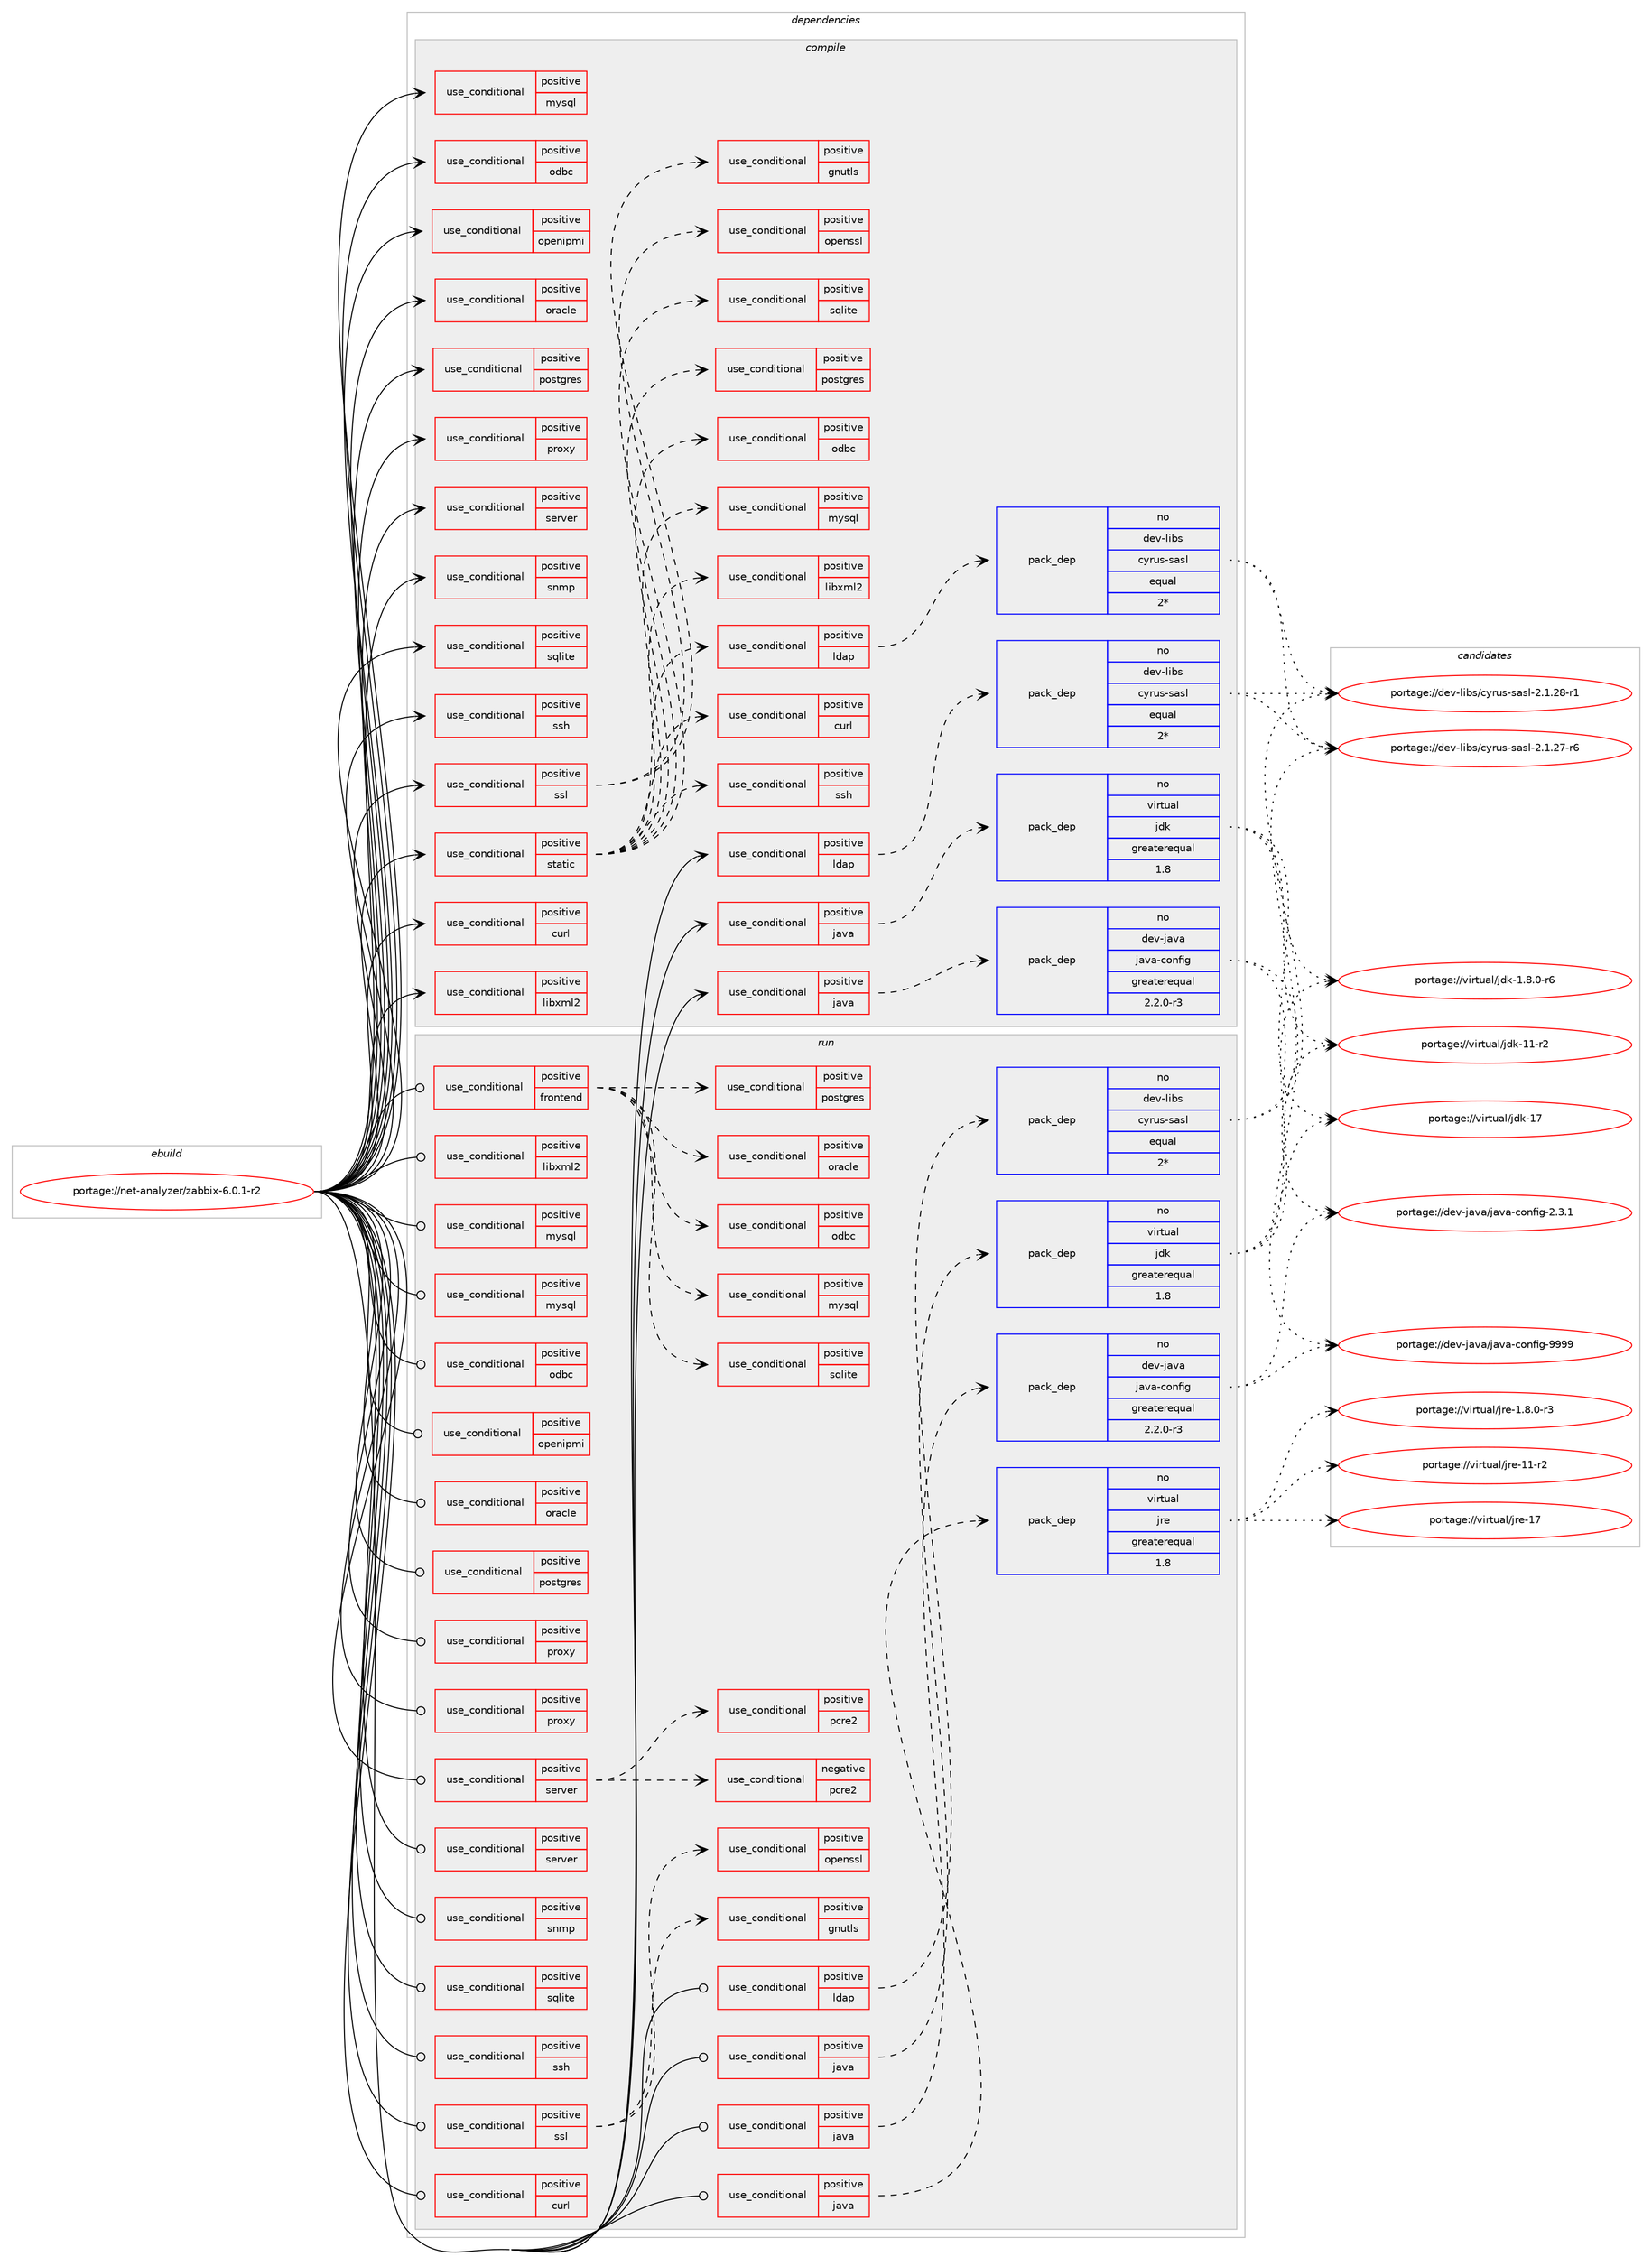 digraph prolog {

# *************
# Graph options
# *************

newrank=true;
concentrate=true;
compound=true;
graph [rankdir=LR,fontname=Helvetica,fontsize=10,ranksep=1.5];#, ranksep=2.5, nodesep=0.2];
edge  [arrowhead=vee];
node  [fontname=Helvetica,fontsize=10];

# **********
# The ebuild
# **********

subgraph cluster_leftcol {
color=gray;
label=<<i>ebuild</i>>;
id [label="portage://net-analyzer/zabbix-6.0.1-r2", color=red, width=4, href="../net-analyzer/zabbix-6.0.1-r2.svg"];
}

# ****************
# The dependencies
# ****************

subgraph cluster_midcol {
color=gray;
label=<<i>dependencies</i>>;
subgraph cluster_compile {
fillcolor="#eeeeee";
style=filled;
label=<<i>compile</i>>;
subgraph cond58 {
dependency91 [label=<<TABLE BORDER="0" CELLBORDER="1" CELLSPACING="0" CELLPADDING="4"><TR><TD ROWSPAN="3" CELLPADDING="10">use_conditional</TD></TR><TR><TD>positive</TD></TR><TR><TD>curl</TD></TR></TABLE>>, shape=none, color=red];
# *** BEGIN UNKNOWN DEPENDENCY TYPE (TODO) ***
# dependency91 -> package_dependency(portage://net-analyzer/zabbix-6.0.1-r2,install,no,net-misc,curl,none,[,,],[],[])
# *** END UNKNOWN DEPENDENCY TYPE (TODO) ***

}
id:e -> dependency91:w [weight=20,style="solid",arrowhead="vee"];
subgraph cond59 {
dependency92 [label=<<TABLE BORDER="0" CELLBORDER="1" CELLSPACING="0" CELLPADDING="4"><TR><TD ROWSPAN="3" CELLPADDING="10">use_conditional</TD></TR><TR><TD>positive</TD></TR><TR><TD>java</TD></TR></TABLE>>, shape=none, color=red];
subgraph pack31 {
dependency93 [label=<<TABLE BORDER="0" CELLBORDER="1" CELLSPACING="0" CELLPADDING="4" WIDTH="220"><TR><TD ROWSPAN="6" CELLPADDING="30">pack_dep</TD></TR><TR><TD WIDTH="110">no</TD></TR><TR><TD>dev-java</TD></TR><TR><TD>java-config</TD></TR><TR><TD>greaterequal</TD></TR><TR><TD>2.2.0-r3</TD></TR></TABLE>>, shape=none, color=blue];
}
dependency92:e -> dependency93:w [weight=20,style="dashed",arrowhead="vee"];
}
id:e -> dependency92:w [weight=20,style="solid",arrowhead="vee"];
subgraph cond60 {
dependency94 [label=<<TABLE BORDER="0" CELLBORDER="1" CELLSPACING="0" CELLPADDING="4"><TR><TD ROWSPAN="3" CELLPADDING="10">use_conditional</TD></TR><TR><TD>positive</TD></TR><TR><TD>java</TD></TR></TABLE>>, shape=none, color=red];
subgraph pack32 {
dependency95 [label=<<TABLE BORDER="0" CELLBORDER="1" CELLSPACING="0" CELLPADDING="4" WIDTH="220"><TR><TD ROWSPAN="6" CELLPADDING="30">pack_dep</TD></TR><TR><TD WIDTH="110">no</TD></TR><TR><TD>virtual</TD></TR><TR><TD>jdk</TD></TR><TR><TD>greaterequal</TD></TR><TR><TD>1.8</TD></TR></TABLE>>, shape=none, color=blue];
}
dependency94:e -> dependency95:w [weight=20,style="dashed",arrowhead="vee"];
}
id:e -> dependency94:w [weight=20,style="solid",arrowhead="vee"];
subgraph cond61 {
dependency96 [label=<<TABLE BORDER="0" CELLBORDER="1" CELLSPACING="0" CELLPADDING="4"><TR><TD ROWSPAN="3" CELLPADDING="10">use_conditional</TD></TR><TR><TD>positive</TD></TR><TR><TD>ldap</TD></TR></TABLE>>, shape=none, color=red];
subgraph pack33 {
dependency97 [label=<<TABLE BORDER="0" CELLBORDER="1" CELLSPACING="0" CELLPADDING="4" WIDTH="220"><TR><TD ROWSPAN="6" CELLPADDING="30">pack_dep</TD></TR><TR><TD WIDTH="110">no</TD></TR><TR><TD>dev-libs</TD></TR><TR><TD>cyrus-sasl</TD></TR><TR><TD>equal</TD></TR><TR><TD>2*</TD></TR></TABLE>>, shape=none, color=blue];
}
dependency96:e -> dependency97:w [weight=20,style="dashed",arrowhead="vee"];
# *** BEGIN UNKNOWN DEPENDENCY TYPE (TODO) ***
# dependency96 -> package_dependency(portage://net-analyzer/zabbix-6.0.1-r2,install,no,net-libs,gnutls,none,[,,],[],[])
# *** END UNKNOWN DEPENDENCY TYPE (TODO) ***

# *** BEGIN UNKNOWN DEPENDENCY TYPE (TODO) ***
# dependency96 -> package_dependency(portage://net-analyzer/zabbix-6.0.1-r2,install,no,net-nds,openldap,none,[,,],[],[])
# *** END UNKNOWN DEPENDENCY TYPE (TODO) ***

}
id:e -> dependency96:w [weight=20,style="solid",arrowhead="vee"];
subgraph cond62 {
dependency98 [label=<<TABLE BORDER="0" CELLBORDER="1" CELLSPACING="0" CELLPADDING="4"><TR><TD ROWSPAN="3" CELLPADDING="10">use_conditional</TD></TR><TR><TD>positive</TD></TR><TR><TD>libxml2</TD></TR></TABLE>>, shape=none, color=red];
# *** BEGIN UNKNOWN DEPENDENCY TYPE (TODO) ***
# dependency98 -> package_dependency(portage://net-analyzer/zabbix-6.0.1-r2,install,no,dev-libs,libxml2,none,[,,],[],[])
# *** END UNKNOWN DEPENDENCY TYPE (TODO) ***

}
id:e -> dependency98:w [weight=20,style="solid",arrowhead="vee"];
subgraph cond63 {
dependency99 [label=<<TABLE BORDER="0" CELLBORDER="1" CELLSPACING="0" CELLPADDING="4"><TR><TD ROWSPAN="3" CELLPADDING="10">use_conditional</TD></TR><TR><TD>positive</TD></TR><TR><TD>mysql</TD></TR></TABLE>>, shape=none, color=red];
# *** BEGIN UNKNOWN DEPENDENCY TYPE (TODO) ***
# dependency99 -> package_dependency(portage://net-analyzer/zabbix-6.0.1-r2,install,no,dev-db,mysql-connector-c,none,[,,],[],[])
# *** END UNKNOWN DEPENDENCY TYPE (TODO) ***

}
id:e -> dependency99:w [weight=20,style="solid",arrowhead="vee"];
subgraph cond64 {
dependency100 [label=<<TABLE BORDER="0" CELLBORDER="1" CELLSPACING="0" CELLPADDING="4"><TR><TD ROWSPAN="3" CELLPADDING="10">use_conditional</TD></TR><TR><TD>positive</TD></TR><TR><TD>odbc</TD></TR></TABLE>>, shape=none, color=red];
# *** BEGIN UNKNOWN DEPENDENCY TYPE (TODO) ***
# dependency100 -> package_dependency(portage://net-analyzer/zabbix-6.0.1-r2,install,no,dev-db,unixODBC,none,[,,],[],[])
# *** END UNKNOWN DEPENDENCY TYPE (TODO) ***

}
id:e -> dependency100:w [weight=20,style="solid",arrowhead="vee"];
subgraph cond65 {
dependency101 [label=<<TABLE BORDER="0" CELLBORDER="1" CELLSPACING="0" CELLPADDING="4"><TR><TD ROWSPAN="3" CELLPADDING="10">use_conditional</TD></TR><TR><TD>positive</TD></TR><TR><TD>openipmi</TD></TR></TABLE>>, shape=none, color=red];
# *** BEGIN UNKNOWN DEPENDENCY TYPE (TODO) ***
# dependency101 -> package_dependency(portage://net-analyzer/zabbix-6.0.1-r2,install,no,sys-libs,openipmi,none,[,,],[],[])
# *** END UNKNOWN DEPENDENCY TYPE (TODO) ***

}
id:e -> dependency101:w [weight=20,style="solid",arrowhead="vee"];
subgraph cond66 {
dependency102 [label=<<TABLE BORDER="0" CELLBORDER="1" CELLSPACING="0" CELLPADDING="4"><TR><TD ROWSPAN="3" CELLPADDING="10">use_conditional</TD></TR><TR><TD>positive</TD></TR><TR><TD>oracle</TD></TR></TABLE>>, shape=none, color=red];
# *** BEGIN UNKNOWN DEPENDENCY TYPE (TODO) ***
# dependency102 -> package_dependency(portage://net-analyzer/zabbix-6.0.1-r2,install,no,dev-db,oracle-instantclient,none,[,,],[],[use(enable(odbc),none),use(enable(sdk),none)])
# *** END UNKNOWN DEPENDENCY TYPE (TODO) ***

}
id:e -> dependency102:w [weight=20,style="solid",arrowhead="vee"];
subgraph cond67 {
dependency103 [label=<<TABLE BORDER="0" CELLBORDER="1" CELLSPACING="0" CELLPADDING="4"><TR><TD ROWSPAN="3" CELLPADDING="10">use_conditional</TD></TR><TR><TD>positive</TD></TR><TR><TD>postgres</TD></TR></TABLE>>, shape=none, color=red];
# *** BEGIN UNKNOWN DEPENDENCY TYPE (TODO) ***
# dependency103 -> package_dependency(portage://net-analyzer/zabbix-6.0.1-r2,install,no,dev-db,postgresql,none,[,,],any_different_slot,[])
# *** END UNKNOWN DEPENDENCY TYPE (TODO) ***

}
id:e -> dependency103:w [weight=20,style="solid",arrowhead="vee"];
subgraph cond68 {
dependency104 [label=<<TABLE BORDER="0" CELLBORDER="1" CELLSPACING="0" CELLPADDING="4"><TR><TD ROWSPAN="3" CELLPADDING="10">use_conditional</TD></TR><TR><TD>positive</TD></TR><TR><TD>proxy</TD></TR></TABLE>>, shape=none, color=red];
# *** BEGIN UNKNOWN DEPENDENCY TYPE (TODO) ***
# dependency104 -> package_dependency(portage://net-analyzer/zabbix-6.0.1-r2,install,no,sys-libs,zlib,none,[,,],[],[])
# *** END UNKNOWN DEPENDENCY TYPE (TODO) ***

}
id:e -> dependency104:w [weight=20,style="solid",arrowhead="vee"];
subgraph cond69 {
dependency105 [label=<<TABLE BORDER="0" CELLBORDER="1" CELLSPACING="0" CELLPADDING="4"><TR><TD ROWSPAN="3" CELLPADDING="10">use_conditional</TD></TR><TR><TD>positive</TD></TR><TR><TD>server</TD></TR></TABLE>>, shape=none, color=red];
# *** BEGIN UNKNOWN DEPENDENCY TYPE (TODO) ***
# dependency105 -> package_dependency(portage://net-analyzer/zabbix-6.0.1-r2,install,no,dev-libs,libevent,none,[,,],[],[])
# *** END UNKNOWN DEPENDENCY TYPE (TODO) ***

# *** BEGIN UNKNOWN DEPENDENCY TYPE (TODO) ***
# dependency105 -> package_dependency(portage://net-analyzer/zabbix-6.0.1-r2,install,no,sys-libs,zlib,none,[,,],[],[])
# *** END UNKNOWN DEPENDENCY TYPE (TODO) ***

}
id:e -> dependency105:w [weight=20,style="solid",arrowhead="vee"];
subgraph cond70 {
dependency106 [label=<<TABLE BORDER="0" CELLBORDER="1" CELLSPACING="0" CELLPADDING="4"><TR><TD ROWSPAN="3" CELLPADDING="10">use_conditional</TD></TR><TR><TD>positive</TD></TR><TR><TD>snmp</TD></TR></TABLE>>, shape=none, color=red];
# *** BEGIN UNKNOWN DEPENDENCY TYPE (TODO) ***
# dependency106 -> package_dependency(portage://net-analyzer/zabbix-6.0.1-r2,install,no,net-analyzer,net-snmp,none,[,,],any_same_slot,[])
# *** END UNKNOWN DEPENDENCY TYPE (TODO) ***

}
id:e -> dependency106:w [weight=20,style="solid",arrowhead="vee"];
subgraph cond71 {
dependency107 [label=<<TABLE BORDER="0" CELLBORDER="1" CELLSPACING="0" CELLPADDING="4"><TR><TD ROWSPAN="3" CELLPADDING="10">use_conditional</TD></TR><TR><TD>positive</TD></TR><TR><TD>sqlite</TD></TR></TABLE>>, shape=none, color=red];
# *** BEGIN UNKNOWN DEPENDENCY TYPE (TODO) ***
# dependency107 -> package_dependency(portage://net-analyzer/zabbix-6.0.1-r2,install,no,dev-db,sqlite,none,[,,],[],[])
# *** END UNKNOWN DEPENDENCY TYPE (TODO) ***

}
id:e -> dependency107:w [weight=20,style="solid",arrowhead="vee"];
subgraph cond72 {
dependency108 [label=<<TABLE BORDER="0" CELLBORDER="1" CELLSPACING="0" CELLPADDING="4"><TR><TD ROWSPAN="3" CELLPADDING="10">use_conditional</TD></TR><TR><TD>positive</TD></TR><TR><TD>ssh</TD></TR></TABLE>>, shape=none, color=red];
# *** BEGIN UNKNOWN DEPENDENCY TYPE (TODO) ***
# dependency108 -> package_dependency(portage://net-analyzer/zabbix-6.0.1-r2,install,no,net-libs,libssh2,none,[,,],[],[])
# *** END UNKNOWN DEPENDENCY TYPE (TODO) ***

}
id:e -> dependency108:w [weight=20,style="solid",arrowhead="vee"];
subgraph cond73 {
dependency109 [label=<<TABLE BORDER="0" CELLBORDER="1" CELLSPACING="0" CELLPADDING="4"><TR><TD ROWSPAN="3" CELLPADDING="10">use_conditional</TD></TR><TR><TD>positive</TD></TR><TR><TD>ssl</TD></TR></TABLE>>, shape=none, color=red];
subgraph cond74 {
dependency110 [label=<<TABLE BORDER="0" CELLBORDER="1" CELLSPACING="0" CELLPADDING="4"><TR><TD ROWSPAN="3" CELLPADDING="10">use_conditional</TD></TR><TR><TD>positive</TD></TR><TR><TD>gnutls</TD></TR></TABLE>>, shape=none, color=red];
# *** BEGIN UNKNOWN DEPENDENCY TYPE (TODO) ***
# dependency110 -> package_dependency(portage://net-analyzer/zabbix-6.0.1-r2,install,no,net-libs,gnutls,none,[,,],[slot(0),equal],[])
# *** END UNKNOWN DEPENDENCY TYPE (TODO) ***

}
dependency109:e -> dependency110:w [weight=20,style="dashed",arrowhead="vee"];
subgraph cond75 {
dependency111 [label=<<TABLE BORDER="0" CELLBORDER="1" CELLSPACING="0" CELLPADDING="4"><TR><TD ROWSPAN="3" CELLPADDING="10">use_conditional</TD></TR><TR><TD>positive</TD></TR><TR><TD>openssl</TD></TR></TABLE>>, shape=none, color=red];
# *** BEGIN UNKNOWN DEPENDENCY TYPE (TODO) ***
# dependency111 -> package_dependency(portage://net-analyzer/zabbix-6.0.1-r2,install,no,dev-libs,openssl,none,[,,],any_same_slot,[use(disable(bindist),negative)])
# *** END UNKNOWN DEPENDENCY TYPE (TODO) ***

}
dependency109:e -> dependency111:w [weight=20,style="dashed",arrowhead="vee"];
}
id:e -> dependency109:w [weight=20,style="solid",arrowhead="vee"];
subgraph cond76 {
dependency112 [label=<<TABLE BORDER="0" CELLBORDER="1" CELLSPACING="0" CELLPADDING="4"><TR><TD ROWSPAN="3" CELLPADDING="10">use_conditional</TD></TR><TR><TD>positive</TD></TR><TR><TD>static</TD></TR></TABLE>>, shape=none, color=red];
subgraph cond77 {
dependency113 [label=<<TABLE BORDER="0" CELLBORDER="1" CELLSPACING="0" CELLPADDING="4"><TR><TD ROWSPAN="3" CELLPADDING="10">use_conditional</TD></TR><TR><TD>positive</TD></TR><TR><TD>curl</TD></TR></TABLE>>, shape=none, color=red];
# *** BEGIN UNKNOWN DEPENDENCY TYPE (TODO) ***
# dependency113 -> package_dependency(portage://net-analyzer/zabbix-6.0.1-r2,install,no,net-misc,curl,none,[,,],[],[use(enable(static-libs),none)])
# *** END UNKNOWN DEPENDENCY TYPE (TODO) ***

}
dependency112:e -> dependency113:w [weight=20,style="dashed",arrowhead="vee"];
subgraph cond78 {
dependency114 [label=<<TABLE BORDER="0" CELLBORDER="1" CELLSPACING="0" CELLPADDING="4"><TR><TD ROWSPAN="3" CELLPADDING="10">use_conditional</TD></TR><TR><TD>positive</TD></TR><TR><TD>ldap</TD></TR></TABLE>>, shape=none, color=red];
subgraph pack34 {
dependency115 [label=<<TABLE BORDER="0" CELLBORDER="1" CELLSPACING="0" CELLPADDING="4" WIDTH="220"><TR><TD ROWSPAN="6" CELLPADDING="30">pack_dep</TD></TR><TR><TD WIDTH="110">no</TD></TR><TR><TD>dev-libs</TD></TR><TR><TD>cyrus-sasl</TD></TR><TR><TD>equal</TD></TR><TR><TD>2*</TD></TR></TABLE>>, shape=none, color=blue];
}
dependency114:e -> dependency115:w [weight=20,style="dashed",arrowhead="vee"];
# *** BEGIN UNKNOWN DEPENDENCY TYPE (TODO) ***
# dependency114 -> package_dependency(portage://net-analyzer/zabbix-6.0.1-r2,install,no,net-libs,gnutls,none,[,,],[],[use(enable(static-libs),none)])
# *** END UNKNOWN DEPENDENCY TYPE (TODO) ***

# *** BEGIN UNKNOWN DEPENDENCY TYPE (TODO) ***
# dependency114 -> package_dependency(portage://net-analyzer/zabbix-6.0.1-r2,install,no,net-nds,openldap,none,[,,],[],[use(enable(static-libs),none)])
# *** END UNKNOWN DEPENDENCY TYPE (TODO) ***

}
dependency112:e -> dependency114:w [weight=20,style="dashed",arrowhead="vee"];
subgraph cond79 {
dependency116 [label=<<TABLE BORDER="0" CELLBORDER="1" CELLSPACING="0" CELLPADDING="4"><TR><TD ROWSPAN="3" CELLPADDING="10">use_conditional</TD></TR><TR><TD>positive</TD></TR><TR><TD>libxml2</TD></TR></TABLE>>, shape=none, color=red];
# *** BEGIN UNKNOWN DEPENDENCY TYPE (TODO) ***
# dependency116 -> package_dependency(portage://net-analyzer/zabbix-6.0.1-r2,install,no,dev-libs,libxml2,none,[,,],[],[use(enable(static-libs),none)])
# *** END UNKNOWN DEPENDENCY TYPE (TODO) ***

}
dependency112:e -> dependency116:w [weight=20,style="dashed",arrowhead="vee"];
subgraph cond80 {
dependency117 [label=<<TABLE BORDER="0" CELLBORDER="1" CELLSPACING="0" CELLPADDING="4"><TR><TD ROWSPAN="3" CELLPADDING="10">use_conditional</TD></TR><TR><TD>positive</TD></TR><TR><TD>mysql</TD></TR></TABLE>>, shape=none, color=red];
# *** BEGIN UNKNOWN DEPENDENCY TYPE (TODO) ***
# dependency117 -> package_dependency(portage://net-analyzer/zabbix-6.0.1-r2,install,no,dev-db,mysql-connector-c,none,[,,],[],[use(enable(static-libs),none)])
# *** END UNKNOWN DEPENDENCY TYPE (TODO) ***

}
dependency112:e -> dependency117:w [weight=20,style="dashed",arrowhead="vee"];
subgraph cond81 {
dependency118 [label=<<TABLE BORDER="0" CELLBORDER="1" CELLSPACING="0" CELLPADDING="4"><TR><TD ROWSPAN="3" CELLPADDING="10">use_conditional</TD></TR><TR><TD>positive</TD></TR><TR><TD>odbc</TD></TR></TABLE>>, shape=none, color=red];
# *** BEGIN UNKNOWN DEPENDENCY TYPE (TODO) ***
# dependency118 -> package_dependency(portage://net-analyzer/zabbix-6.0.1-r2,install,no,dev-db,unixODBC,none,[,,],[],[use(enable(static-libs),none)])
# *** END UNKNOWN DEPENDENCY TYPE (TODO) ***

}
dependency112:e -> dependency118:w [weight=20,style="dashed",arrowhead="vee"];
subgraph cond82 {
dependency119 [label=<<TABLE BORDER="0" CELLBORDER="1" CELLSPACING="0" CELLPADDING="4"><TR><TD ROWSPAN="3" CELLPADDING="10">use_conditional</TD></TR><TR><TD>positive</TD></TR><TR><TD>postgres</TD></TR></TABLE>>, shape=none, color=red];
# *** BEGIN UNKNOWN DEPENDENCY TYPE (TODO) ***
# dependency119 -> package_dependency(portage://net-analyzer/zabbix-6.0.1-r2,install,no,dev-db,postgresql,none,[,,],any_different_slot,[use(enable(static-libs),none)])
# *** END UNKNOWN DEPENDENCY TYPE (TODO) ***

}
dependency112:e -> dependency119:w [weight=20,style="dashed",arrowhead="vee"];
subgraph cond83 {
dependency120 [label=<<TABLE BORDER="0" CELLBORDER="1" CELLSPACING="0" CELLPADDING="4"><TR><TD ROWSPAN="3" CELLPADDING="10">use_conditional</TD></TR><TR><TD>positive</TD></TR><TR><TD>sqlite</TD></TR></TABLE>>, shape=none, color=red];
# *** BEGIN UNKNOWN DEPENDENCY TYPE (TODO) ***
# dependency120 -> package_dependency(portage://net-analyzer/zabbix-6.0.1-r2,install,no,dev-db,sqlite,none,[,,],[],[use(enable(static-libs),none)])
# *** END UNKNOWN DEPENDENCY TYPE (TODO) ***

}
dependency112:e -> dependency120:w [weight=20,style="dashed",arrowhead="vee"];
subgraph cond84 {
dependency121 [label=<<TABLE BORDER="0" CELLBORDER="1" CELLSPACING="0" CELLPADDING="4"><TR><TD ROWSPAN="3" CELLPADDING="10">use_conditional</TD></TR><TR><TD>positive</TD></TR><TR><TD>ssh</TD></TR></TABLE>>, shape=none, color=red];
# *** BEGIN UNKNOWN DEPENDENCY TYPE (TODO) ***
# dependency121 -> package_dependency(portage://net-analyzer/zabbix-6.0.1-r2,install,no,net-libs,libssh2,none,[,,],[],[])
# *** END UNKNOWN DEPENDENCY TYPE (TODO) ***

}
dependency112:e -> dependency121:w [weight=20,style="dashed",arrowhead="vee"];
}
id:e -> dependency112:w [weight=20,style="solid",arrowhead="vee"];
}
subgraph cluster_compileandrun {
fillcolor="#eeeeee";
style=filled;
label=<<i>compile and run</i>>;
}
subgraph cluster_run {
fillcolor="#eeeeee";
style=filled;
label=<<i>run</i>>;
subgraph cond85 {
dependency122 [label=<<TABLE BORDER="0" CELLBORDER="1" CELLSPACING="0" CELLPADDING="4"><TR><TD ROWSPAN="3" CELLPADDING="10">use_conditional</TD></TR><TR><TD>positive</TD></TR><TR><TD>curl</TD></TR></TABLE>>, shape=none, color=red];
# *** BEGIN UNKNOWN DEPENDENCY TYPE (TODO) ***
# dependency122 -> package_dependency(portage://net-analyzer/zabbix-6.0.1-r2,run,no,net-misc,curl,none,[,,],[],[])
# *** END UNKNOWN DEPENDENCY TYPE (TODO) ***

}
id:e -> dependency122:w [weight=20,style="solid",arrowhead="odot"];
subgraph cond86 {
dependency123 [label=<<TABLE BORDER="0" CELLBORDER="1" CELLSPACING="0" CELLPADDING="4"><TR><TD ROWSPAN="3" CELLPADDING="10">use_conditional</TD></TR><TR><TD>positive</TD></TR><TR><TD>frontend</TD></TR></TABLE>>, shape=none, color=red];
# *** BEGIN UNKNOWN DEPENDENCY TYPE (TODO) ***
# dependency123 -> package_dependency(portage://net-analyzer/zabbix-6.0.1-r2,run,no,app-admin,webapp-config,none,[,,],[],[])
# *** END UNKNOWN DEPENDENCY TYPE (TODO) ***

# *** BEGIN UNKNOWN DEPENDENCY TYPE (TODO) ***
# dependency123 -> package_dependency(portage://net-analyzer/zabbix-6.0.1-r2,run,no,dev-lang,php,none,[,,],any_different_slot,[use(enable(bcmath),none),use(enable(ctype),none),use(enable(sockets),none),use(enable(gd),none),use(enable(truetype),none),use(enable(xml),none),use(enable(session),none),use(enable(xmlreader),none),use(enable(xmlwriter),none),use(enable(nls),none),use(enable(sysvipc),none),use(enable(unicode),none)])
# *** END UNKNOWN DEPENDENCY TYPE (TODO) ***

# *** BEGIN UNKNOWN DEPENDENCY TYPE (TODO) ***
# dependency123 -> package_dependency(portage://net-analyzer/zabbix-6.0.1-r2,run,no,media-libs,gd,none,[,,],[],[use(enable(png),none)])
# *** END UNKNOWN DEPENDENCY TYPE (TODO) ***

# *** BEGIN UNKNOWN DEPENDENCY TYPE (TODO) ***
# dependency123 -> package_dependency(portage://net-analyzer/zabbix-6.0.1-r2,run,no,virtual,httpd-php,none,[,,],any_different_slot,[])
# *** END UNKNOWN DEPENDENCY TYPE (TODO) ***

subgraph cond87 {
dependency124 [label=<<TABLE BORDER="0" CELLBORDER="1" CELLSPACING="0" CELLPADDING="4"><TR><TD ROWSPAN="3" CELLPADDING="10">use_conditional</TD></TR><TR><TD>positive</TD></TR><TR><TD>mysql</TD></TR></TABLE>>, shape=none, color=red];
# *** BEGIN UNKNOWN DEPENDENCY TYPE (TODO) ***
# dependency124 -> package_dependency(portage://net-analyzer/zabbix-6.0.1-r2,run,no,dev-lang,php,none,[,,],[],[use(enable(mysqli),none)])
# *** END UNKNOWN DEPENDENCY TYPE (TODO) ***

}
dependency123:e -> dependency124:w [weight=20,style="dashed",arrowhead="vee"];
subgraph cond88 {
dependency125 [label=<<TABLE BORDER="0" CELLBORDER="1" CELLSPACING="0" CELLPADDING="4"><TR><TD ROWSPAN="3" CELLPADDING="10">use_conditional</TD></TR><TR><TD>positive</TD></TR><TR><TD>odbc</TD></TR></TABLE>>, shape=none, color=red];
# *** BEGIN UNKNOWN DEPENDENCY TYPE (TODO) ***
# dependency125 -> package_dependency(portage://net-analyzer/zabbix-6.0.1-r2,run,no,dev-lang,php,none,[,,],[],[use(enable(odbc),none)])
# *** END UNKNOWN DEPENDENCY TYPE (TODO) ***

}
dependency123:e -> dependency125:w [weight=20,style="dashed",arrowhead="vee"];
subgraph cond89 {
dependency126 [label=<<TABLE BORDER="0" CELLBORDER="1" CELLSPACING="0" CELLPADDING="4"><TR><TD ROWSPAN="3" CELLPADDING="10">use_conditional</TD></TR><TR><TD>positive</TD></TR><TR><TD>oracle</TD></TR></TABLE>>, shape=none, color=red];
# *** BEGIN UNKNOWN DEPENDENCY TYPE (TODO) ***
# dependency126 -> package_dependency(portage://net-analyzer/zabbix-6.0.1-r2,run,no,dev-lang,php,none,[,,],[],[use(enable(oci8-instant-client),none)])
# *** END UNKNOWN DEPENDENCY TYPE (TODO) ***

}
dependency123:e -> dependency126:w [weight=20,style="dashed",arrowhead="vee"];
subgraph cond90 {
dependency127 [label=<<TABLE BORDER="0" CELLBORDER="1" CELLSPACING="0" CELLPADDING="4"><TR><TD ROWSPAN="3" CELLPADDING="10">use_conditional</TD></TR><TR><TD>positive</TD></TR><TR><TD>postgres</TD></TR></TABLE>>, shape=none, color=red];
# *** BEGIN UNKNOWN DEPENDENCY TYPE (TODO) ***
# dependency127 -> package_dependency(portage://net-analyzer/zabbix-6.0.1-r2,run,no,dev-lang,php,none,[,,],[],[use(enable(postgres),none)])
# *** END UNKNOWN DEPENDENCY TYPE (TODO) ***

}
dependency123:e -> dependency127:w [weight=20,style="dashed",arrowhead="vee"];
subgraph cond91 {
dependency128 [label=<<TABLE BORDER="0" CELLBORDER="1" CELLSPACING="0" CELLPADDING="4"><TR><TD ROWSPAN="3" CELLPADDING="10">use_conditional</TD></TR><TR><TD>positive</TD></TR><TR><TD>sqlite</TD></TR></TABLE>>, shape=none, color=red];
# *** BEGIN UNKNOWN DEPENDENCY TYPE (TODO) ***
# dependency128 -> package_dependency(portage://net-analyzer/zabbix-6.0.1-r2,run,no,dev-lang,php,none,[,,],[],[use(enable(sqlite),none)])
# *** END UNKNOWN DEPENDENCY TYPE (TODO) ***

}
dependency123:e -> dependency128:w [weight=20,style="dashed",arrowhead="vee"];
}
id:e -> dependency123:w [weight=20,style="solid",arrowhead="odot"];
subgraph cond92 {
dependency129 [label=<<TABLE BORDER="0" CELLBORDER="1" CELLSPACING="0" CELLPADDING="4"><TR><TD ROWSPAN="3" CELLPADDING="10">use_conditional</TD></TR><TR><TD>positive</TD></TR><TR><TD>java</TD></TR></TABLE>>, shape=none, color=red];
subgraph pack35 {
dependency130 [label=<<TABLE BORDER="0" CELLBORDER="1" CELLSPACING="0" CELLPADDING="4" WIDTH="220"><TR><TD ROWSPAN="6" CELLPADDING="30">pack_dep</TD></TR><TR><TD WIDTH="110">no</TD></TR><TR><TD>dev-java</TD></TR><TR><TD>java-config</TD></TR><TR><TD>greaterequal</TD></TR><TR><TD>2.2.0-r3</TD></TR></TABLE>>, shape=none, color=blue];
}
dependency129:e -> dependency130:w [weight=20,style="dashed",arrowhead="vee"];
}
id:e -> dependency129:w [weight=20,style="solid",arrowhead="odot"];
subgraph cond93 {
dependency131 [label=<<TABLE BORDER="0" CELLBORDER="1" CELLSPACING="0" CELLPADDING="4"><TR><TD ROWSPAN="3" CELLPADDING="10">use_conditional</TD></TR><TR><TD>positive</TD></TR><TR><TD>java</TD></TR></TABLE>>, shape=none, color=red];
subgraph pack36 {
dependency132 [label=<<TABLE BORDER="0" CELLBORDER="1" CELLSPACING="0" CELLPADDING="4" WIDTH="220"><TR><TD ROWSPAN="6" CELLPADDING="30">pack_dep</TD></TR><TR><TD WIDTH="110">no</TD></TR><TR><TD>virtual</TD></TR><TR><TD>jdk</TD></TR><TR><TD>greaterequal</TD></TR><TR><TD>1.8</TD></TR></TABLE>>, shape=none, color=blue];
}
dependency131:e -> dependency132:w [weight=20,style="dashed",arrowhead="vee"];
}
id:e -> dependency131:w [weight=20,style="solid",arrowhead="odot"];
subgraph cond94 {
dependency133 [label=<<TABLE BORDER="0" CELLBORDER="1" CELLSPACING="0" CELLPADDING="4"><TR><TD ROWSPAN="3" CELLPADDING="10">use_conditional</TD></TR><TR><TD>positive</TD></TR><TR><TD>java</TD></TR></TABLE>>, shape=none, color=red];
subgraph pack37 {
dependency134 [label=<<TABLE BORDER="0" CELLBORDER="1" CELLSPACING="0" CELLPADDING="4" WIDTH="220"><TR><TD ROWSPAN="6" CELLPADDING="30">pack_dep</TD></TR><TR><TD WIDTH="110">no</TD></TR><TR><TD>virtual</TD></TR><TR><TD>jre</TD></TR><TR><TD>greaterequal</TD></TR><TR><TD>1.8</TD></TR></TABLE>>, shape=none, color=blue];
}
dependency133:e -> dependency134:w [weight=20,style="dashed",arrowhead="vee"];
}
id:e -> dependency133:w [weight=20,style="solid",arrowhead="odot"];
subgraph cond95 {
dependency135 [label=<<TABLE BORDER="0" CELLBORDER="1" CELLSPACING="0" CELLPADDING="4"><TR><TD ROWSPAN="3" CELLPADDING="10">use_conditional</TD></TR><TR><TD>positive</TD></TR><TR><TD>ldap</TD></TR></TABLE>>, shape=none, color=red];
subgraph pack38 {
dependency136 [label=<<TABLE BORDER="0" CELLBORDER="1" CELLSPACING="0" CELLPADDING="4" WIDTH="220"><TR><TD ROWSPAN="6" CELLPADDING="30">pack_dep</TD></TR><TR><TD WIDTH="110">no</TD></TR><TR><TD>dev-libs</TD></TR><TR><TD>cyrus-sasl</TD></TR><TR><TD>equal</TD></TR><TR><TD>2*</TD></TR></TABLE>>, shape=none, color=blue];
}
dependency135:e -> dependency136:w [weight=20,style="dashed",arrowhead="vee"];
# *** BEGIN UNKNOWN DEPENDENCY TYPE (TODO) ***
# dependency135 -> package_dependency(portage://net-analyzer/zabbix-6.0.1-r2,run,no,net-libs,gnutls,none,[,,],[],[])
# *** END UNKNOWN DEPENDENCY TYPE (TODO) ***

# *** BEGIN UNKNOWN DEPENDENCY TYPE (TODO) ***
# dependency135 -> package_dependency(portage://net-analyzer/zabbix-6.0.1-r2,run,no,net-nds,openldap,none,[,,],[],[])
# *** END UNKNOWN DEPENDENCY TYPE (TODO) ***

}
id:e -> dependency135:w [weight=20,style="solid",arrowhead="odot"];
subgraph cond96 {
dependency137 [label=<<TABLE BORDER="0" CELLBORDER="1" CELLSPACING="0" CELLPADDING="4"><TR><TD ROWSPAN="3" CELLPADDING="10">use_conditional</TD></TR><TR><TD>positive</TD></TR><TR><TD>libxml2</TD></TR></TABLE>>, shape=none, color=red];
# *** BEGIN UNKNOWN DEPENDENCY TYPE (TODO) ***
# dependency137 -> package_dependency(portage://net-analyzer/zabbix-6.0.1-r2,run,no,dev-libs,libxml2,none,[,,],[],[])
# *** END UNKNOWN DEPENDENCY TYPE (TODO) ***

}
id:e -> dependency137:w [weight=20,style="solid",arrowhead="odot"];
subgraph cond97 {
dependency138 [label=<<TABLE BORDER="0" CELLBORDER="1" CELLSPACING="0" CELLPADDING="4"><TR><TD ROWSPAN="3" CELLPADDING="10">use_conditional</TD></TR><TR><TD>positive</TD></TR><TR><TD>mysql</TD></TR></TABLE>>, shape=none, color=red];
# *** BEGIN UNKNOWN DEPENDENCY TYPE (TODO) ***
# dependency138 -> package_dependency(portage://net-analyzer/zabbix-6.0.1-r2,run,no,dev-db,mysql-connector-c,none,[,,],[],[])
# *** END UNKNOWN DEPENDENCY TYPE (TODO) ***

}
id:e -> dependency138:w [weight=20,style="solid",arrowhead="odot"];
subgraph cond98 {
dependency139 [label=<<TABLE BORDER="0" CELLBORDER="1" CELLSPACING="0" CELLPADDING="4"><TR><TD ROWSPAN="3" CELLPADDING="10">use_conditional</TD></TR><TR><TD>positive</TD></TR><TR><TD>mysql</TD></TR></TABLE>>, shape=none, color=red];
# *** BEGIN UNKNOWN DEPENDENCY TYPE (TODO) ***
# dependency139 -> package_dependency(portage://net-analyzer/zabbix-6.0.1-r2,run,no,virtual,mysql,none,[,,],[],[])
# *** END UNKNOWN DEPENDENCY TYPE (TODO) ***

}
id:e -> dependency139:w [weight=20,style="solid",arrowhead="odot"];
subgraph cond99 {
dependency140 [label=<<TABLE BORDER="0" CELLBORDER="1" CELLSPACING="0" CELLPADDING="4"><TR><TD ROWSPAN="3" CELLPADDING="10">use_conditional</TD></TR><TR><TD>positive</TD></TR><TR><TD>odbc</TD></TR></TABLE>>, shape=none, color=red];
# *** BEGIN UNKNOWN DEPENDENCY TYPE (TODO) ***
# dependency140 -> package_dependency(portage://net-analyzer/zabbix-6.0.1-r2,run,no,dev-db,unixODBC,none,[,,],[],[])
# *** END UNKNOWN DEPENDENCY TYPE (TODO) ***

}
id:e -> dependency140:w [weight=20,style="solid",arrowhead="odot"];
subgraph cond100 {
dependency141 [label=<<TABLE BORDER="0" CELLBORDER="1" CELLSPACING="0" CELLPADDING="4"><TR><TD ROWSPAN="3" CELLPADDING="10">use_conditional</TD></TR><TR><TD>positive</TD></TR><TR><TD>openipmi</TD></TR></TABLE>>, shape=none, color=red];
# *** BEGIN UNKNOWN DEPENDENCY TYPE (TODO) ***
# dependency141 -> package_dependency(portage://net-analyzer/zabbix-6.0.1-r2,run,no,sys-libs,openipmi,none,[,,],[],[])
# *** END UNKNOWN DEPENDENCY TYPE (TODO) ***

}
id:e -> dependency141:w [weight=20,style="solid",arrowhead="odot"];
subgraph cond101 {
dependency142 [label=<<TABLE BORDER="0" CELLBORDER="1" CELLSPACING="0" CELLPADDING="4"><TR><TD ROWSPAN="3" CELLPADDING="10">use_conditional</TD></TR><TR><TD>positive</TD></TR><TR><TD>oracle</TD></TR></TABLE>>, shape=none, color=red];
# *** BEGIN UNKNOWN DEPENDENCY TYPE (TODO) ***
# dependency142 -> package_dependency(portage://net-analyzer/zabbix-6.0.1-r2,run,no,dev-db,oracle-instantclient,none,[,,],[],[use(enable(odbc),none),use(enable(sdk),none)])
# *** END UNKNOWN DEPENDENCY TYPE (TODO) ***

}
id:e -> dependency142:w [weight=20,style="solid",arrowhead="odot"];
subgraph cond102 {
dependency143 [label=<<TABLE BORDER="0" CELLBORDER="1" CELLSPACING="0" CELLPADDING="4"><TR><TD ROWSPAN="3" CELLPADDING="10">use_conditional</TD></TR><TR><TD>positive</TD></TR><TR><TD>postgres</TD></TR></TABLE>>, shape=none, color=red];
# *** BEGIN UNKNOWN DEPENDENCY TYPE (TODO) ***
# dependency143 -> package_dependency(portage://net-analyzer/zabbix-6.0.1-r2,run,no,dev-db,postgresql,none,[,,],any_different_slot,[])
# *** END UNKNOWN DEPENDENCY TYPE (TODO) ***

}
id:e -> dependency143:w [weight=20,style="solid",arrowhead="odot"];
subgraph cond103 {
dependency144 [label=<<TABLE BORDER="0" CELLBORDER="1" CELLSPACING="0" CELLPADDING="4"><TR><TD ROWSPAN="3" CELLPADDING="10">use_conditional</TD></TR><TR><TD>positive</TD></TR><TR><TD>proxy</TD></TR></TABLE>>, shape=none, color=red];
# *** BEGIN UNKNOWN DEPENDENCY TYPE (TODO) ***
# dependency144 -> package_dependency(portage://net-analyzer/zabbix-6.0.1-r2,run,no,net-analyzer,fping,none,[,,],[],[use(enable(suid),none)])
# *** END UNKNOWN DEPENDENCY TYPE (TODO) ***

}
id:e -> dependency144:w [weight=20,style="solid",arrowhead="odot"];
subgraph cond104 {
dependency145 [label=<<TABLE BORDER="0" CELLBORDER="1" CELLSPACING="0" CELLPADDING="4"><TR><TD ROWSPAN="3" CELLPADDING="10">use_conditional</TD></TR><TR><TD>positive</TD></TR><TR><TD>proxy</TD></TR></TABLE>>, shape=none, color=red];
# *** BEGIN UNKNOWN DEPENDENCY TYPE (TODO) ***
# dependency145 -> package_dependency(portage://net-analyzer/zabbix-6.0.1-r2,run,no,sys-libs,zlib,none,[,,],[],[])
# *** END UNKNOWN DEPENDENCY TYPE (TODO) ***

}
id:e -> dependency145:w [weight=20,style="solid",arrowhead="odot"];
subgraph cond105 {
dependency146 [label=<<TABLE BORDER="0" CELLBORDER="1" CELLSPACING="0" CELLPADDING="4"><TR><TD ROWSPAN="3" CELLPADDING="10">use_conditional</TD></TR><TR><TD>positive</TD></TR><TR><TD>server</TD></TR></TABLE>>, shape=none, color=red];
# *** BEGIN UNKNOWN DEPENDENCY TYPE (TODO) ***
# dependency146 -> package_dependency(portage://net-analyzer/zabbix-6.0.1-r2,run,no,app-admin,webapp-config,none,[,,],[],[])
# *** END UNKNOWN DEPENDENCY TYPE (TODO) ***

# *** BEGIN UNKNOWN DEPENDENCY TYPE (TODO) ***
# dependency146 -> package_dependency(portage://net-analyzer/zabbix-6.0.1-r2,run,no,dev-libs,libevent,none,[,,],[],[])
# *** END UNKNOWN DEPENDENCY TYPE (TODO) ***

subgraph cond106 {
dependency147 [label=<<TABLE BORDER="0" CELLBORDER="1" CELLSPACING="0" CELLPADDING="4"><TR><TD ROWSPAN="3" CELLPADDING="10">use_conditional</TD></TR><TR><TD>negative</TD></TR><TR><TD>pcre2</TD></TR></TABLE>>, shape=none, color=red];
# *** BEGIN UNKNOWN DEPENDENCY TYPE (TODO) ***
# dependency147 -> package_dependency(portage://net-analyzer/zabbix-6.0.1-r2,run,no,dev-libs,libpcre,none,[,,],[],[])
# *** END UNKNOWN DEPENDENCY TYPE (TODO) ***

}
dependency146:e -> dependency147:w [weight=20,style="dashed",arrowhead="vee"];
subgraph cond107 {
dependency148 [label=<<TABLE BORDER="0" CELLBORDER="1" CELLSPACING="0" CELLPADDING="4"><TR><TD ROWSPAN="3" CELLPADDING="10">use_conditional</TD></TR><TR><TD>positive</TD></TR><TR><TD>pcre2</TD></TR></TABLE>>, shape=none, color=red];
# *** BEGIN UNKNOWN DEPENDENCY TYPE (TODO) ***
# dependency148 -> package_dependency(portage://net-analyzer/zabbix-6.0.1-r2,run,no,dev-libs,libpcre2,none,[,,],any_same_slot,[])
# *** END UNKNOWN DEPENDENCY TYPE (TODO) ***

}
dependency146:e -> dependency148:w [weight=20,style="dashed",arrowhead="vee"];
# *** BEGIN UNKNOWN DEPENDENCY TYPE (TODO) ***
# dependency146 -> package_dependency(portage://net-analyzer/zabbix-6.0.1-r2,run,no,net-analyzer,fping,none,[,,],[],[use(enable(suid),none)])
# *** END UNKNOWN DEPENDENCY TYPE (TODO) ***

}
id:e -> dependency146:w [weight=20,style="solid",arrowhead="odot"];
subgraph cond108 {
dependency149 [label=<<TABLE BORDER="0" CELLBORDER="1" CELLSPACING="0" CELLPADDING="4"><TR><TD ROWSPAN="3" CELLPADDING="10">use_conditional</TD></TR><TR><TD>positive</TD></TR><TR><TD>server</TD></TR></TABLE>>, shape=none, color=red];
# *** BEGIN UNKNOWN DEPENDENCY TYPE (TODO) ***
# dependency149 -> package_dependency(portage://net-analyzer/zabbix-6.0.1-r2,run,no,dev-libs,libevent,none,[,,],[],[])
# *** END UNKNOWN DEPENDENCY TYPE (TODO) ***

# *** BEGIN UNKNOWN DEPENDENCY TYPE (TODO) ***
# dependency149 -> package_dependency(portage://net-analyzer/zabbix-6.0.1-r2,run,no,sys-libs,zlib,none,[,,],[],[])
# *** END UNKNOWN DEPENDENCY TYPE (TODO) ***

}
id:e -> dependency149:w [weight=20,style="solid",arrowhead="odot"];
subgraph cond109 {
dependency150 [label=<<TABLE BORDER="0" CELLBORDER="1" CELLSPACING="0" CELLPADDING="4"><TR><TD ROWSPAN="3" CELLPADDING="10">use_conditional</TD></TR><TR><TD>positive</TD></TR><TR><TD>snmp</TD></TR></TABLE>>, shape=none, color=red];
# *** BEGIN UNKNOWN DEPENDENCY TYPE (TODO) ***
# dependency150 -> package_dependency(portage://net-analyzer/zabbix-6.0.1-r2,run,no,net-analyzer,net-snmp,none,[,,],any_same_slot,[])
# *** END UNKNOWN DEPENDENCY TYPE (TODO) ***

}
id:e -> dependency150:w [weight=20,style="solid",arrowhead="odot"];
subgraph cond110 {
dependency151 [label=<<TABLE BORDER="0" CELLBORDER="1" CELLSPACING="0" CELLPADDING="4"><TR><TD ROWSPAN="3" CELLPADDING="10">use_conditional</TD></TR><TR><TD>positive</TD></TR><TR><TD>sqlite</TD></TR></TABLE>>, shape=none, color=red];
# *** BEGIN UNKNOWN DEPENDENCY TYPE (TODO) ***
# dependency151 -> package_dependency(portage://net-analyzer/zabbix-6.0.1-r2,run,no,dev-db,sqlite,none,[,,],[],[])
# *** END UNKNOWN DEPENDENCY TYPE (TODO) ***

}
id:e -> dependency151:w [weight=20,style="solid",arrowhead="odot"];
subgraph cond111 {
dependency152 [label=<<TABLE BORDER="0" CELLBORDER="1" CELLSPACING="0" CELLPADDING="4"><TR><TD ROWSPAN="3" CELLPADDING="10">use_conditional</TD></TR><TR><TD>positive</TD></TR><TR><TD>ssh</TD></TR></TABLE>>, shape=none, color=red];
# *** BEGIN UNKNOWN DEPENDENCY TYPE (TODO) ***
# dependency152 -> package_dependency(portage://net-analyzer/zabbix-6.0.1-r2,run,no,net-libs,libssh2,none,[,,],[],[])
# *** END UNKNOWN DEPENDENCY TYPE (TODO) ***

}
id:e -> dependency152:w [weight=20,style="solid",arrowhead="odot"];
subgraph cond112 {
dependency153 [label=<<TABLE BORDER="0" CELLBORDER="1" CELLSPACING="0" CELLPADDING="4"><TR><TD ROWSPAN="3" CELLPADDING="10">use_conditional</TD></TR><TR><TD>positive</TD></TR><TR><TD>ssl</TD></TR></TABLE>>, shape=none, color=red];
subgraph cond113 {
dependency154 [label=<<TABLE BORDER="0" CELLBORDER="1" CELLSPACING="0" CELLPADDING="4"><TR><TD ROWSPAN="3" CELLPADDING="10">use_conditional</TD></TR><TR><TD>positive</TD></TR><TR><TD>gnutls</TD></TR></TABLE>>, shape=none, color=red];
# *** BEGIN UNKNOWN DEPENDENCY TYPE (TODO) ***
# dependency154 -> package_dependency(portage://net-analyzer/zabbix-6.0.1-r2,run,no,net-libs,gnutls,none,[,,],[slot(0),equal],[])
# *** END UNKNOWN DEPENDENCY TYPE (TODO) ***

}
dependency153:e -> dependency154:w [weight=20,style="dashed",arrowhead="vee"];
subgraph cond114 {
dependency155 [label=<<TABLE BORDER="0" CELLBORDER="1" CELLSPACING="0" CELLPADDING="4"><TR><TD ROWSPAN="3" CELLPADDING="10">use_conditional</TD></TR><TR><TD>positive</TD></TR><TR><TD>openssl</TD></TR></TABLE>>, shape=none, color=red];
# *** BEGIN UNKNOWN DEPENDENCY TYPE (TODO) ***
# dependency155 -> package_dependency(portage://net-analyzer/zabbix-6.0.1-r2,run,no,dev-libs,openssl,none,[,,],any_same_slot,[use(disable(bindist),negative)])
# *** END UNKNOWN DEPENDENCY TYPE (TODO) ***

}
dependency153:e -> dependency155:w [weight=20,style="dashed",arrowhead="vee"];
}
id:e -> dependency153:w [weight=20,style="solid",arrowhead="odot"];
# *** BEGIN UNKNOWN DEPENDENCY TYPE (TODO) ***
# id -> package_dependency(portage://net-analyzer/zabbix-6.0.1-r2,run,no,acct-group,zabbix,none,[,,],[],[])
# *** END UNKNOWN DEPENDENCY TYPE (TODO) ***

# *** BEGIN UNKNOWN DEPENDENCY TYPE (TODO) ***
# id -> package_dependency(portage://net-analyzer/zabbix-6.0.1-r2,run,no,acct-user,zabbix,none,[,,],[],[])
# *** END UNKNOWN DEPENDENCY TYPE (TODO) ***

# *** BEGIN UNKNOWN DEPENDENCY TYPE (TODO) ***
# id -> package_dependency(portage://net-analyzer/zabbix-6.0.1-r2,run,no,virtual,tmpfiles,none,[,,],[],[])
# *** END UNKNOWN DEPENDENCY TYPE (TODO) ***

}
}

# **************
# The candidates
# **************

subgraph cluster_choices {
rank=same;
color=gray;
label=<<i>candidates</i>>;

subgraph choice31 {
color=black;
nodesep=1;
choice1001011184510697118974710697118974599111110102105103455046514649 [label="portage://dev-java/java-config-2.3.1", color=red, width=4,href="../dev-java/java-config-2.3.1.svg"];
choice10010111845106971189747106971189745991111101021051034557575757 [label="portage://dev-java/java-config-9999", color=red, width=4,href="../dev-java/java-config-9999.svg"];
dependency93:e -> choice1001011184510697118974710697118974599111110102105103455046514649:w [style=dotted,weight="100"];
dependency93:e -> choice10010111845106971189747106971189745991111101021051034557575757:w [style=dotted,weight="100"];
}
subgraph choice32 {
color=black;
nodesep=1;
choice11810511411611797108471061001074549465646484511454 [label="portage://virtual/jdk-1.8.0-r6", color=red, width=4,href="../virtual/jdk-1.8.0-r6.svg"];
choice11810511411611797108471061001074549494511450 [label="portage://virtual/jdk-11-r2", color=red, width=4,href="../virtual/jdk-11-r2.svg"];
choice1181051141161179710847106100107454955 [label="portage://virtual/jdk-17", color=red, width=4,href="../virtual/jdk-17.svg"];
dependency95:e -> choice11810511411611797108471061001074549465646484511454:w [style=dotted,weight="100"];
dependency95:e -> choice11810511411611797108471061001074549494511450:w [style=dotted,weight="100"];
dependency95:e -> choice1181051141161179710847106100107454955:w [style=dotted,weight="100"];
}
subgraph choice33 {
color=black;
nodesep=1;
choice100101118451081059811547991211141171154511597115108455046494650554511454 [label="portage://dev-libs/cyrus-sasl-2.1.27-r6", color=red, width=4,href="../dev-libs/cyrus-sasl-2.1.27-r6.svg"];
choice100101118451081059811547991211141171154511597115108455046494650564511449 [label="portage://dev-libs/cyrus-sasl-2.1.28-r1", color=red, width=4,href="../dev-libs/cyrus-sasl-2.1.28-r1.svg"];
dependency97:e -> choice100101118451081059811547991211141171154511597115108455046494650554511454:w [style=dotted,weight="100"];
dependency97:e -> choice100101118451081059811547991211141171154511597115108455046494650564511449:w [style=dotted,weight="100"];
}
subgraph choice34 {
color=black;
nodesep=1;
choice100101118451081059811547991211141171154511597115108455046494650554511454 [label="portage://dev-libs/cyrus-sasl-2.1.27-r6", color=red, width=4,href="../dev-libs/cyrus-sasl-2.1.27-r6.svg"];
choice100101118451081059811547991211141171154511597115108455046494650564511449 [label="portage://dev-libs/cyrus-sasl-2.1.28-r1", color=red, width=4,href="../dev-libs/cyrus-sasl-2.1.28-r1.svg"];
dependency115:e -> choice100101118451081059811547991211141171154511597115108455046494650554511454:w [style=dotted,weight="100"];
dependency115:e -> choice100101118451081059811547991211141171154511597115108455046494650564511449:w [style=dotted,weight="100"];
}
subgraph choice35 {
color=black;
nodesep=1;
choice1001011184510697118974710697118974599111110102105103455046514649 [label="portage://dev-java/java-config-2.3.1", color=red, width=4,href="../dev-java/java-config-2.3.1.svg"];
choice10010111845106971189747106971189745991111101021051034557575757 [label="portage://dev-java/java-config-9999", color=red, width=4,href="../dev-java/java-config-9999.svg"];
dependency130:e -> choice1001011184510697118974710697118974599111110102105103455046514649:w [style=dotted,weight="100"];
dependency130:e -> choice10010111845106971189747106971189745991111101021051034557575757:w [style=dotted,weight="100"];
}
subgraph choice36 {
color=black;
nodesep=1;
choice11810511411611797108471061001074549465646484511454 [label="portage://virtual/jdk-1.8.0-r6", color=red, width=4,href="../virtual/jdk-1.8.0-r6.svg"];
choice11810511411611797108471061001074549494511450 [label="portage://virtual/jdk-11-r2", color=red, width=4,href="../virtual/jdk-11-r2.svg"];
choice1181051141161179710847106100107454955 [label="portage://virtual/jdk-17", color=red, width=4,href="../virtual/jdk-17.svg"];
dependency132:e -> choice11810511411611797108471061001074549465646484511454:w [style=dotted,weight="100"];
dependency132:e -> choice11810511411611797108471061001074549494511450:w [style=dotted,weight="100"];
dependency132:e -> choice1181051141161179710847106100107454955:w [style=dotted,weight="100"];
}
subgraph choice37 {
color=black;
nodesep=1;
choice11810511411611797108471061141014549465646484511451 [label="portage://virtual/jre-1.8.0-r3", color=red, width=4,href="../virtual/jre-1.8.0-r3.svg"];
choice11810511411611797108471061141014549494511450 [label="portage://virtual/jre-11-r2", color=red, width=4,href="../virtual/jre-11-r2.svg"];
choice1181051141161179710847106114101454955 [label="portage://virtual/jre-17", color=red, width=4,href="../virtual/jre-17.svg"];
dependency134:e -> choice11810511411611797108471061141014549465646484511451:w [style=dotted,weight="100"];
dependency134:e -> choice11810511411611797108471061141014549494511450:w [style=dotted,weight="100"];
dependency134:e -> choice1181051141161179710847106114101454955:w [style=dotted,weight="100"];
}
subgraph choice38 {
color=black;
nodesep=1;
choice100101118451081059811547991211141171154511597115108455046494650554511454 [label="portage://dev-libs/cyrus-sasl-2.1.27-r6", color=red, width=4,href="../dev-libs/cyrus-sasl-2.1.27-r6.svg"];
choice100101118451081059811547991211141171154511597115108455046494650564511449 [label="portage://dev-libs/cyrus-sasl-2.1.28-r1", color=red, width=4,href="../dev-libs/cyrus-sasl-2.1.28-r1.svg"];
dependency136:e -> choice100101118451081059811547991211141171154511597115108455046494650554511454:w [style=dotted,weight="100"];
dependency136:e -> choice100101118451081059811547991211141171154511597115108455046494650564511449:w [style=dotted,weight="100"];
}
}

}
